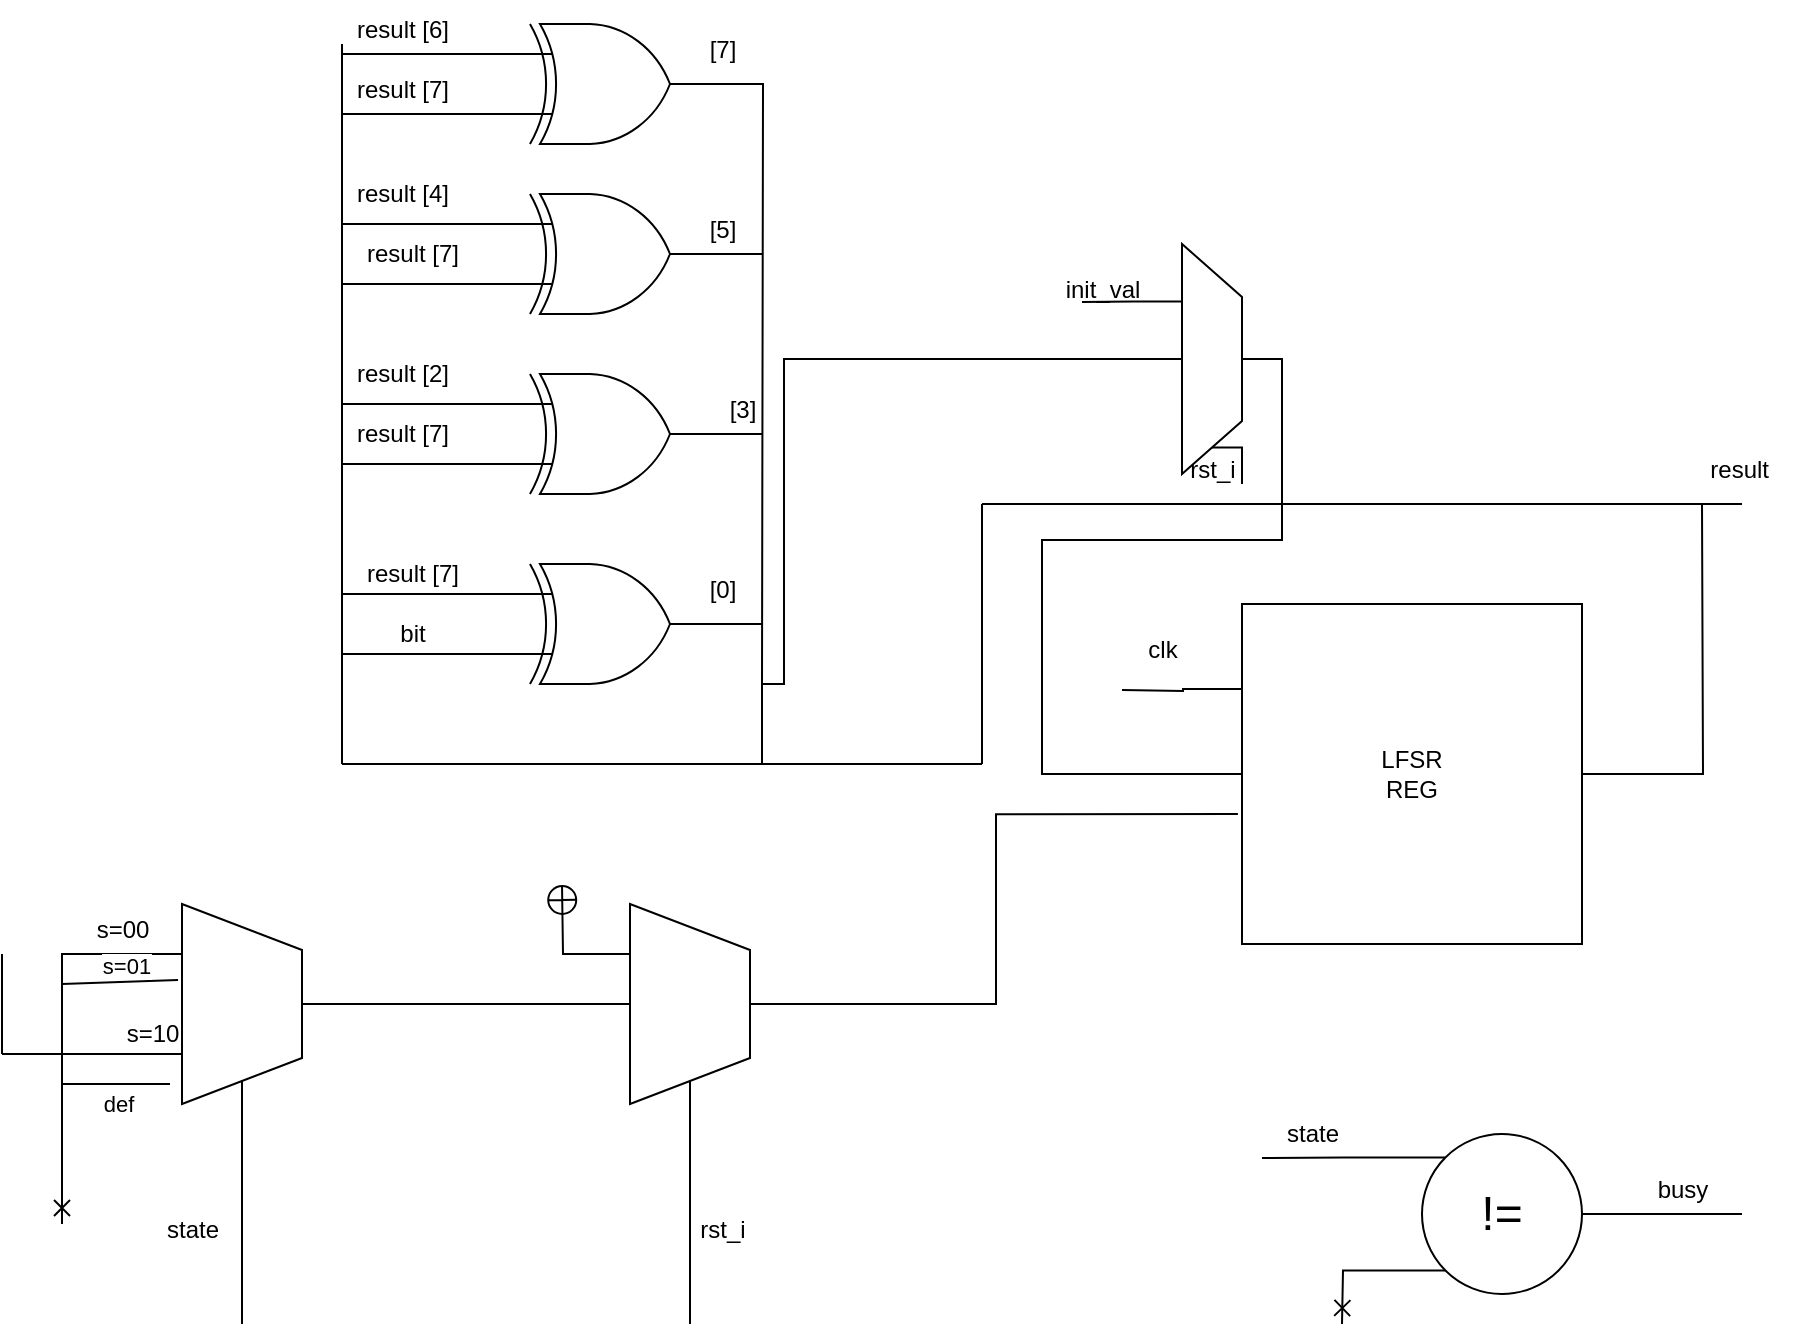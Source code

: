 <mxfile version="24.3.1" type="device">
  <diagram name="Page-1" id="SIS5atCp7man-q0kGYwl">
    <mxGraphModel dx="1244" dy="1573" grid="1" gridSize="10" guides="1" tooltips="1" connect="1" arrows="1" fold="1" page="1" pageScale="1" pageWidth="827" pageHeight="1169" math="0" shadow="0">
      <root>
        <mxCell id="0" />
        <mxCell id="1" parent="0" />
        <mxCell id="IWL3MhpoUM7EPWfEc5eh-1" style="edgeStyle=orthogonalEdgeStyle;rounded=0;orthogonalLoop=1;jettySize=auto;html=1;exitX=0;exitY=0.5;exitDx=0;exitDy=0;endArrow=none;endFill=0;" edge="1" parent="1" source="IWL3MhpoUM7EPWfEc5eh-5">
          <mxGeometry relative="1" as="geometry">
            <mxPoint x="190" y="640" as="targetPoint" />
          </mxGeometry>
        </mxCell>
        <mxCell id="IWL3MhpoUM7EPWfEc5eh-2" style="edgeStyle=orthogonalEdgeStyle;rounded=0;orthogonalLoop=1;jettySize=auto;html=1;exitX=0.5;exitY=1;exitDx=0;exitDy=0;entryX=0.5;entryY=0;entryDx=0;entryDy=0;endArrow=none;endFill=0;" edge="1" parent="1" source="IWL3MhpoUM7EPWfEc5eh-5" target="IWL3MhpoUM7EPWfEc5eh-8">
          <mxGeometry relative="1" as="geometry" />
        </mxCell>
        <mxCell id="IWL3MhpoUM7EPWfEc5eh-4" style="edgeStyle=orthogonalEdgeStyle;rounded=0;orthogonalLoop=1;jettySize=auto;html=1;exitX=0.25;exitY=0;exitDx=0;exitDy=0;endArrow=none;endFill=0;" edge="1" parent="1" source="IWL3MhpoUM7EPWfEc5eh-5">
          <mxGeometry relative="1" as="geometry">
            <mxPoint x="70" y="505" as="targetPoint" />
          </mxGeometry>
        </mxCell>
        <mxCell id="IWL3MhpoUM7EPWfEc5eh-5" value="" style="verticalLabelPosition=middle;verticalAlign=middle;html=1;shape=trapezoid;perimeter=trapezoidPerimeter;whiteSpace=wrap;size=0.23;arcSize=10;flipV=1;labelPosition=center;align=center;rotation=-90;" vertex="1" parent="1">
          <mxGeometry x="140" y="450" width="100" height="60" as="geometry" />
        </mxCell>
        <mxCell id="IWL3MhpoUM7EPWfEc5eh-6" style="edgeStyle=orthogonalEdgeStyle;rounded=0;orthogonalLoop=1;jettySize=auto;html=1;exitX=0;exitY=0.5;exitDx=0;exitDy=0;endArrow=none;endFill=0;" edge="1" parent="1" source="IWL3MhpoUM7EPWfEc5eh-8">
          <mxGeometry relative="1" as="geometry">
            <mxPoint x="414" y="640" as="targetPoint" />
          </mxGeometry>
        </mxCell>
        <mxCell id="IWL3MhpoUM7EPWfEc5eh-7" style="edgeStyle=orthogonalEdgeStyle;rounded=0;orthogonalLoop=1;jettySize=auto;html=1;exitX=0.75;exitY=0;exitDx=0;exitDy=0;endArrow=circlePlus;endFill=0;" edge="1" parent="1" source="IWL3MhpoUM7EPWfEc5eh-8">
          <mxGeometry relative="1" as="geometry">
            <mxPoint x="350" y="420" as="targetPoint" />
          </mxGeometry>
        </mxCell>
        <mxCell id="IWL3MhpoUM7EPWfEc5eh-8" value="" style="verticalLabelPosition=middle;verticalAlign=middle;html=1;shape=trapezoid;perimeter=trapezoidPerimeter;whiteSpace=wrap;size=0.23;arcSize=10;flipV=1;labelPosition=center;align=center;rotation=-90;" vertex="1" parent="1">
          <mxGeometry x="364" y="450" width="100" height="60" as="geometry" />
        </mxCell>
        <mxCell id="IWL3MhpoUM7EPWfEc5eh-9" style="edgeStyle=orthogonalEdgeStyle;rounded=0;orthogonalLoop=1;jettySize=auto;html=1;entryX=0;entryY=0.5;entryDx=0;entryDy=0;endArrow=none;endFill=0;exitX=0.5;exitY=1;exitDx=0;exitDy=0;" edge="1" parent="1" source="IWL3MhpoUM7EPWfEc5eh-12" target="IWL3MhpoUM7EPWfEc5eh-15">
          <mxGeometry relative="1" as="geometry">
            <Array as="points">
              <mxPoint x="710" y="158" />
              <mxPoint x="710" y="248" />
              <mxPoint x="590" y="248" />
              <mxPoint x="590" y="365" />
            </Array>
          </mxGeometry>
        </mxCell>
        <mxCell id="IWL3MhpoUM7EPWfEc5eh-10" style="edgeStyle=orthogonalEdgeStyle;rounded=0;orthogonalLoop=1;jettySize=auto;html=1;exitX=0.5;exitY=0;exitDx=0;exitDy=0;endArrow=none;endFill=0;" edge="1" parent="1" source="IWL3MhpoUM7EPWfEc5eh-12">
          <mxGeometry relative="1" as="geometry">
            <mxPoint x="460" y="320" as="targetPoint" />
            <Array as="points">
              <mxPoint x="461" y="158" />
            </Array>
          </mxGeometry>
        </mxCell>
        <mxCell id="IWL3MhpoUM7EPWfEc5eh-11" style="edgeStyle=orthogonalEdgeStyle;rounded=0;orthogonalLoop=1;jettySize=auto;html=1;exitX=0.75;exitY=0;exitDx=0;exitDy=0;endArrow=none;endFill=0;" edge="1" parent="1" source="IWL3MhpoUM7EPWfEc5eh-12">
          <mxGeometry relative="1" as="geometry">
            <mxPoint x="610" y="129" as="targetPoint" />
          </mxGeometry>
        </mxCell>
        <mxCell id="IWL3MhpoUM7EPWfEc5eh-58" style="edgeStyle=orthogonalEdgeStyle;rounded=0;orthogonalLoop=1;jettySize=auto;html=1;exitX=0;exitY=0.5;exitDx=0;exitDy=0;endArrow=none;endFill=0;" edge="1" parent="1" source="IWL3MhpoUM7EPWfEc5eh-12">
          <mxGeometry relative="1" as="geometry">
            <mxPoint x="690" y="220" as="targetPoint" />
          </mxGeometry>
        </mxCell>
        <mxCell id="IWL3MhpoUM7EPWfEc5eh-12" value="" style="verticalLabelPosition=middle;verticalAlign=middle;html=1;shape=trapezoid;perimeter=trapezoidPerimeter;whiteSpace=wrap;size=0.23;arcSize=10;flipV=1;labelPosition=center;align=center;rotation=-90;" vertex="1" parent="1">
          <mxGeometry x="617.5" y="142.5" width="115" height="30" as="geometry" />
        </mxCell>
        <mxCell id="IWL3MhpoUM7EPWfEc5eh-13" style="edgeStyle=orthogonalEdgeStyle;rounded=0;orthogonalLoop=1;jettySize=auto;html=1;exitX=0;exitY=0.25;exitDx=0;exitDy=0;endArrow=none;endFill=0;" edge="1" parent="1" source="IWL3MhpoUM7EPWfEc5eh-15">
          <mxGeometry relative="1" as="geometry">
            <mxPoint x="630" y="323" as="targetPoint" />
          </mxGeometry>
        </mxCell>
        <mxCell id="IWL3MhpoUM7EPWfEc5eh-14" style="edgeStyle=orthogonalEdgeStyle;rounded=0;orthogonalLoop=1;jettySize=auto;html=1;exitX=1;exitY=0.5;exitDx=0;exitDy=0;endArrow=none;endFill=0;" edge="1" parent="1" source="IWL3MhpoUM7EPWfEc5eh-15">
          <mxGeometry relative="1" as="geometry">
            <mxPoint x="920" y="230" as="targetPoint" />
          </mxGeometry>
        </mxCell>
        <mxCell id="IWL3MhpoUM7EPWfEc5eh-15" value="LFSR&lt;div&gt;REG&lt;/div&gt;" style="whiteSpace=wrap;html=1;aspect=fixed;" vertex="1" parent="1">
          <mxGeometry x="690" y="280" width="170" height="170" as="geometry" />
        </mxCell>
        <mxCell id="IWL3MhpoUM7EPWfEc5eh-16" style="edgeStyle=orthogonalEdgeStyle;rounded=0;orthogonalLoop=1;jettySize=auto;html=1;exitX=1;exitY=0.5;exitDx=0;exitDy=0;exitPerimeter=0;endArrow=none;endFill=0;" edge="1" parent="1" source="IWL3MhpoUM7EPWfEc5eh-19">
          <mxGeometry relative="1" as="geometry">
            <mxPoint x="450" y="105" as="targetPoint" />
          </mxGeometry>
        </mxCell>
        <mxCell id="IWL3MhpoUM7EPWfEc5eh-17" style="edgeStyle=orthogonalEdgeStyle;rounded=0;orthogonalLoop=1;jettySize=auto;html=1;exitX=0;exitY=0.25;exitDx=0;exitDy=0;exitPerimeter=0;endArrow=none;endFill=0;" edge="1" parent="1" source="IWL3MhpoUM7EPWfEc5eh-19">
          <mxGeometry relative="1" as="geometry">
            <mxPoint x="240" y="90" as="targetPoint" />
          </mxGeometry>
        </mxCell>
        <mxCell id="IWL3MhpoUM7EPWfEc5eh-18" style="edgeStyle=orthogonalEdgeStyle;rounded=0;orthogonalLoop=1;jettySize=auto;html=1;exitX=0;exitY=0.75;exitDx=0;exitDy=0;exitPerimeter=0;endArrow=none;endFill=0;" edge="1" parent="1" source="IWL3MhpoUM7EPWfEc5eh-19">
          <mxGeometry relative="1" as="geometry">
            <mxPoint x="240" y="120" as="targetPoint" />
          </mxGeometry>
        </mxCell>
        <mxCell id="IWL3MhpoUM7EPWfEc5eh-19" value="" style="verticalLabelPosition=bottom;shadow=0;dashed=0;align=center;html=1;verticalAlign=top;shape=mxgraph.electrical.logic_gates.logic_gate;operation=xor;" vertex="1" parent="1">
          <mxGeometry x="324" y="75" width="100" height="60" as="geometry" />
        </mxCell>
        <mxCell id="IWL3MhpoUM7EPWfEc5eh-20" style="edgeStyle=orthogonalEdgeStyle;rounded=0;orthogonalLoop=1;jettySize=auto;html=1;exitX=1;exitY=0.5;exitDx=0;exitDy=0;exitPerimeter=0;endArrow=none;endFill=0;" edge="1" parent="1" source="IWL3MhpoUM7EPWfEc5eh-23">
          <mxGeometry relative="1" as="geometry">
            <mxPoint x="450" y="320" as="targetPoint" />
          </mxGeometry>
        </mxCell>
        <mxCell id="IWL3MhpoUM7EPWfEc5eh-21" style="edgeStyle=orthogonalEdgeStyle;rounded=0;orthogonalLoop=1;jettySize=auto;html=1;exitX=0;exitY=0.25;exitDx=0;exitDy=0;exitPerimeter=0;endArrow=none;endFill=0;" edge="1" parent="1" source="IWL3MhpoUM7EPWfEc5eh-23">
          <mxGeometry relative="1" as="geometry">
            <mxPoint x="240" y="5" as="targetPoint" />
          </mxGeometry>
        </mxCell>
        <mxCell id="IWL3MhpoUM7EPWfEc5eh-22" style="edgeStyle=orthogonalEdgeStyle;rounded=0;orthogonalLoop=1;jettySize=auto;html=1;exitX=0;exitY=0.75;exitDx=0;exitDy=0;exitPerimeter=0;endArrow=none;endFill=0;" edge="1" parent="1" source="IWL3MhpoUM7EPWfEc5eh-23">
          <mxGeometry relative="1" as="geometry">
            <mxPoint x="240" y="35" as="targetPoint" />
          </mxGeometry>
        </mxCell>
        <mxCell id="IWL3MhpoUM7EPWfEc5eh-23" value="" style="verticalLabelPosition=bottom;shadow=0;dashed=0;align=center;html=1;verticalAlign=top;shape=mxgraph.electrical.logic_gates.logic_gate;operation=xor;" vertex="1" parent="1">
          <mxGeometry x="324" y="-10" width="100" height="60" as="geometry" />
        </mxCell>
        <mxCell id="IWL3MhpoUM7EPWfEc5eh-24" style="edgeStyle=orthogonalEdgeStyle;rounded=0;orthogonalLoop=1;jettySize=auto;html=1;exitX=1;exitY=0.5;exitDx=0;exitDy=0;exitPerimeter=0;endArrow=none;endFill=0;" edge="1" parent="1" source="IWL3MhpoUM7EPWfEc5eh-27">
          <mxGeometry relative="1" as="geometry">
            <mxPoint x="450" y="195" as="targetPoint" />
          </mxGeometry>
        </mxCell>
        <mxCell id="IWL3MhpoUM7EPWfEc5eh-25" style="edgeStyle=orthogonalEdgeStyle;rounded=0;orthogonalLoop=1;jettySize=auto;html=1;exitX=0;exitY=0.25;exitDx=0;exitDy=0;exitPerimeter=0;endArrow=none;endFill=0;" edge="1" parent="1" source="IWL3MhpoUM7EPWfEc5eh-27">
          <mxGeometry relative="1" as="geometry">
            <mxPoint x="240" y="180" as="targetPoint" />
          </mxGeometry>
        </mxCell>
        <mxCell id="IWL3MhpoUM7EPWfEc5eh-26" style="edgeStyle=orthogonalEdgeStyle;rounded=0;orthogonalLoop=1;jettySize=auto;html=1;exitX=0;exitY=0.75;exitDx=0;exitDy=0;exitPerimeter=0;endArrow=none;endFill=0;" edge="1" parent="1" source="IWL3MhpoUM7EPWfEc5eh-27">
          <mxGeometry relative="1" as="geometry">
            <mxPoint x="240" y="210" as="targetPoint" />
          </mxGeometry>
        </mxCell>
        <mxCell id="IWL3MhpoUM7EPWfEc5eh-27" value="" style="verticalLabelPosition=bottom;shadow=0;dashed=0;align=center;html=1;verticalAlign=top;shape=mxgraph.electrical.logic_gates.logic_gate;operation=xor;" vertex="1" parent="1">
          <mxGeometry x="324" y="165" width="100" height="60" as="geometry" />
        </mxCell>
        <mxCell id="IWL3MhpoUM7EPWfEc5eh-28" style="edgeStyle=orthogonalEdgeStyle;rounded=0;orthogonalLoop=1;jettySize=auto;html=1;exitX=1;exitY=0.5;exitDx=0;exitDy=0;exitPerimeter=0;endArrow=none;endFill=0;" edge="1" parent="1" source="IWL3MhpoUM7EPWfEc5eh-31">
          <mxGeometry relative="1" as="geometry">
            <mxPoint x="450" y="290" as="targetPoint" />
          </mxGeometry>
        </mxCell>
        <mxCell id="IWL3MhpoUM7EPWfEc5eh-29" style="edgeStyle=orthogonalEdgeStyle;rounded=0;orthogonalLoop=1;jettySize=auto;html=1;exitX=0;exitY=0.25;exitDx=0;exitDy=0;exitPerimeter=0;endArrow=none;endFill=0;" edge="1" parent="1" source="IWL3MhpoUM7EPWfEc5eh-31">
          <mxGeometry relative="1" as="geometry">
            <mxPoint x="240" y="275" as="targetPoint" />
          </mxGeometry>
        </mxCell>
        <mxCell id="IWL3MhpoUM7EPWfEc5eh-30" style="edgeStyle=orthogonalEdgeStyle;rounded=0;orthogonalLoop=1;jettySize=auto;html=1;exitX=0;exitY=0.75;exitDx=0;exitDy=0;exitPerimeter=0;endArrow=none;endFill=0;" edge="1" parent="1" source="IWL3MhpoUM7EPWfEc5eh-31">
          <mxGeometry relative="1" as="geometry">
            <mxPoint x="240" y="305" as="targetPoint" />
          </mxGeometry>
        </mxCell>
        <mxCell id="IWL3MhpoUM7EPWfEc5eh-31" value="" style="verticalLabelPosition=bottom;shadow=0;dashed=0;align=center;html=1;verticalAlign=top;shape=mxgraph.electrical.logic_gates.logic_gate;operation=xor;" vertex="1" parent="1">
          <mxGeometry x="324" y="260" width="100" height="60" as="geometry" />
        </mxCell>
        <mxCell id="IWL3MhpoUM7EPWfEc5eh-36" value="state" style="text;html=1;align=center;verticalAlign=middle;resizable=0;points=[];autosize=1;strokeColor=none;fillColor=none;" vertex="1" parent="1">
          <mxGeometry x="140" y="578" width="50" height="30" as="geometry" />
        </mxCell>
        <mxCell id="IWL3MhpoUM7EPWfEc5eh-37" style="edgeStyle=orthogonalEdgeStyle;rounded=0;orthogonalLoop=1;jettySize=auto;html=1;exitX=0.5;exitY=1;exitDx=0;exitDy=0;entryX=-0.012;entryY=0.618;entryDx=0;entryDy=0;entryPerimeter=0;endArrow=none;endFill=0;" edge="1" parent="1" source="IWL3MhpoUM7EPWfEc5eh-8" target="IWL3MhpoUM7EPWfEc5eh-15">
          <mxGeometry relative="1" as="geometry" />
        </mxCell>
        <mxCell id="IWL3MhpoUM7EPWfEc5eh-38" value="clk" style="text;html=1;align=center;verticalAlign=middle;resizable=0;points=[];autosize=1;strokeColor=none;fillColor=none;" vertex="1" parent="1">
          <mxGeometry x="630" y="288" width="40" height="30" as="geometry" />
        </mxCell>
        <mxCell id="IWL3MhpoUM7EPWfEc5eh-39" value="" style="endArrow=none;html=1;rounded=0;" edge="1" parent="1">
          <mxGeometry width="50" height="50" relative="1" as="geometry">
            <mxPoint x="450" y="320" as="sourcePoint" />
            <mxPoint x="460" y="320" as="targetPoint" />
          </mxGeometry>
        </mxCell>
        <mxCell id="IWL3MhpoUM7EPWfEc5eh-40" value="init_val" style="text;html=1;align=center;verticalAlign=middle;resizable=0;points=[];autosize=1;strokeColor=none;fillColor=none;" vertex="1" parent="1">
          <mxGeometry x="590" y="108" width="60" height="30" as="geometry" />
        </mxCell>
        <mxCell id="IWL3MhpoUM7EPWfEc5eh-41" value="" style="endArrow=none;html=1;rounded=0;" edge="1" parent="1">
          <mxGeometry width="50" height="50" relative="1" as="geometry">
            <mxPoint x="240" y="360" as="sourcePoint" />
            <mxPoint x="240" as="targetPoint" />
          </mxGeometry>
        </mxCell>
        <mxCell id="IWL3MhpoUM7EPWfEc5eh-42" value="" style="endArrow=none;html=1;rounded=0;" edge="1" parent="1">
          <mxGeometry width="50" height="50" relative="1" as="geometry">
            <mxPoint x="240" y="360" as="sourcePoint" />
            <mxPoint x="560" y="360" as="targetPoint" />
          </mxGeometry>
        </mxCell>
        <mxCell id="IWL3MhpoUM7EPWfEc5eh-43" value="" style="endArrow=none;html=1;rounded=0;" edge="1" parent="1">
          <mxGeometry width="50" height="50" relative="1" as="geometry">
            <mxPoint x="560" y="230" as="sourcePoint" />
            <mxPoint x="560" y="360" as="targetPoint" />
          </mxGeometry>
        </mxCell>
        <mxCell id="IWL3MhpoUM7EPWfEc5eh-44" value="" style="endArrow=none;html=1;rounded=0;" edge="1" parent="1">
          <mxGeometry width="50" height="50" relative="1" as="geometry">
            <mxPoint x="940" y="230" as="sourcePoint" />
            <mxPoint x="560" y="230" as="targetPoint" />
          </mxGeometry>
        </mxCell>
        <mxCell id="IWL3MhpoUM7EPWfEc5eh-45" value="result&amp;nbsp;" style="text;html=1;align=center;verticalAlign=middle;resizable=0;points=[];autosize=1;strokeColor=none;fillColor=none;" vertex="1" parent="1">
          <mxGeometry x="910" y="198" width="60" height="30" as="geometry" />
        </mxCell>
        <mxCell id="IWL3MhpoUM7EPWfEc5eh-46" value="[7]" style="text;html=1;align=center;verticalAlign=middle;resizable=0;points=[];autosize=1;strokeColor=none;fillColor=none;" vertex="1" parent="1">
          <mxGeometry x="410" y="-12" width="40" height="30" as="geometry" />
        </mxCell>
        <mxCell id="IWL3MhpoUM7EPWfEc5eh-47" value="[5]" style="text;html=1;align=center;verticalAlign=middle;resizable=0;points=[];autosize=1;strokeColor=none;fillColor=none;" vertex="1" parent="1">
          <mxGeometry x="410" y="78" width="40" height="30" as="geometry" />
        </mxCell>
        <mxCell id="IWL3MhpoUM7EPWfEc5eh-48" value="[3]" style="text;html=1;align=center;verticalAlign=middle;resizable=0;points=[];autosize=1;strokeColor=none;fillColor=none;" vertex="1" parent="1">
          <mxGeometry x="420" y="168" width="40" height="30" as="geometry" />
        </mxCell>
        <mxCell id="IWL3MhpoUM7EPWfEc5eh-49" value="[0]" style="text;html=1;align=center;verticalAlign=middle;resizable=0;points=[];autosize=1;strokeColor=none;fillColor=none;" vertex="1" parent="1">
          <mxGeometry x="410" y="258" width="40" height="30" as="geometry" />
        </mxCell>
        <mxCell id="IWL3MhpoUM7EPWfEc5eh-50" value="result [6]" style="text;html=1;align=center;verticalAlign=middle;resizable=0;points=[];autosize=1;strokeColor=none;fillColor=none;" vertex="1" parent="1">
          <mxGeometry x="235" y="-22" width="70" height="30" as="geometry" />
        </mxCell>
        <mxCell id="IWL3MhpoUM7EPWfEc5eh-51" value="result [7]" style="text;html=1;align=center;verticalAlign=middle;resizable=0;points=[];autosize=1;strokeColor=none;fillColor=none;" vertex="1" parent="1">
          <mxGeometry x="235" y="8" width="70" height="30" as="geometry" />
        </mxCell>
        <mxCell id="IWL3MhpoUM7EPWfEc5eh-52" value="result [4]" style="text;html=1;align=center;verticalAlign=middle;resizable=0;points=[];autosize=1;strokeColor=none;fillColor=none;" vertex="1" parent="1">
          <mxGeometry x="235" y="60" width="70" height="30" as="geometry" />
        </mxCell>
        <mxCell id="IWL3MhpoUM7EPWfEc5eh-53" value="result [7]" style="text;html=1;align=center;verticalAlign=middle;resizable=0;points=[];autosize=1;strokeColor=none;fillColor=none;" vertex="1" parent="1">
          <mxGeometry x="240" y="90" width="70" height="30" as="geometry" />
        </mxCell>
        <mxCell id="IWL3MhpoUM7EPWfEc5eh-54" value="result [2]" style="text;html=1;align=center;verticalAlign=middle;resizable=0;points=[];autosize=1;strokeColor=none;fillColor=none;" vertex="1" parent="1">
          <mxGeometry x="235" y="150" width="70" height="30" as="geometry" />
        </mxCell>
        <mxCell id="IWL3MhpoUM7EPWfEc5eh-55" value="result [7]" style="text;html=1;align=center;verticalAlign=middle;resizable=0;points=[];autosize=1;strokeColor=none;fillColor=none;" vertex="1" parent="1">
          <mxGeometry x="235" y="180" width="70" height="30" as="geometry" />
        </mxCell>
        <mxCell id="IWL3MhpoUM7EPWfEc5eh-56" value="result [7]" style="text;html=1;align=center;verticalAlign=middle;resizable=0;points=[];autosize=1;strokeColor=none;fillColor=none;" vertex="1" parent="1">
          <mxGeometry x="240" y="250" width="70" height="30" as="geometry" />
        </mxCell>
        <mxCell id="IWL3MhpoUM7EPWfEc5eh-57" value="bit" style="text;html=1;align=center;verticalAlign=middle;resizable=0;points=[];autosize=1;strokeColor=none;fillColor=none;" vertex="1" parent="1">
          <mxGeometry x="255" y="280" width="40" height="30" as="geometry" />
        </mxCell>
        <mxCell id="IWL3MhpoUM7EPWfEc5eh-59" value="rst_i" style="text;html=1;align=center;verticalAlign=middle;resizable=0;points=[];autosize=1;strokeColor=none;fillColor=none;" vertex="1" parent="1">
          <mxGeometry x="650" y="198" width="50" height="30" as="geometry" />
        </mxCell>
        <mxCell id="IWL3MhpoUM7EPWfEc5eh-60" value="" style="endArrow=none;html=1;rounded=0;" edge="1" parent="1">
          <mxGeometry width="50" height="50" relative="1" as="geometry">
            <mxPoint x="450" y="360" as="sourcePoint" />
            <mxPoint x="450" y="320" as="targetPoint" />
          </mxGeometry>
        </mxCell>
        <mxCell id="IWL3MhpoUM7EPWfEc5eh-61" value="rst_i" style="text;html=1;align=center;verticalAlign=middle;resizable=0;points=[];autosize=1;strokeColor=none;fillColor=none;" vertex="1" parent="1">
          <mxGeometry x="405" y="578" width="50" height="30" as="geometry" />
        </mxCell>
        <mxCell id="IWL3MhpoUM7EPWfEc5eh-62" value="" style="endArrow=none;html=1;rounded=0;" edge="1" parent="1">
          <mxGeometry width="50" height="50" relative="1" as="geometry">
            <mxPoint x="70" y="505" as="sourcePoint" />
            <mxPoint x="70" y="455" as="targetPoint" />
          </mxGeometry>
        </mxCell>
        <mxCell id="IWL3MhpoUM7EPWfEc5eh-63" value="" style="endArrow=none;html=1;rounded=0;entryX=0.75;entryY=0;entryDx=0;entryDy=0;endFill=0;startArrow=cross;startFill=0;" edge="1" parent="1" target="IWL3MhpoUM7EPWfEc5eh-5">
          <mxGeometry width="50" height="50" relative="1" as="geometry">
            <mxPoint x="100" y="590" as="sourcePoint" />
            <mxPoint x="360" y="450" as="targetPoint" />
            <Array as="points">
              <mxPoint x="100" y="455" />
            </Array>
          </mxGeometry>
        </mxCell>
        <mxCell id="IWL3MhpoUM7EPWfEc5eh-64" value="" style="endArrow=none;html=1;rounded=0;entryX=0.1;entryY=1.1;entryDx=0;entryDy=0;entryPerimeter=0;" edge="1" parent="1" target="IWL3MhpoUM7EPWfEc5eh-5">
          <mxGeometry width="50" height="50" relative="1" as="geometry">
            <mxPoint x="100" y="520" as="sourcePoint" />
            <mxPoint x="360" y="450" as="targetPoint" />
          </mxGeometry>
        </mxCell>
        <mxCell id="IWL3MhpoUM7EPWfEc5eh-65" value="def" style="edgeLabel;html=1;align=center;verticalAlign=middle;resizable=0;points=[];" vertex="1" connectable="0" parent="IWL3MhpoUM7EPWfEc5eh-64">
          <mxGeometry x="0.038" y="-5" relative="1" as="geometry">
            <mxPoint y="5" as="offset" />
          </mxGeometry>
        </mxCell>
        <mxCell id="IWL3MhpoUM7EPWfEc5eh-66" value="s=10" style="text;html=1;align=center;verticalAlign=middle;resizable=0;points=[];autosize=1;strokeColor=none;fillColor=none;" vertex="1" parent="1">
          <mxGeometry x="120" y="480" width="50" height="30" as="geometry" />
        </mxCell>
        <mxCell id="IWL3MhpoUM7EPWfEc5eh-67" value="s=00" style="text;html=1;align=center;verticalAlign=middle;resizable=0;points=[];autosize=1;strokeColor=none;fillColor=none;" vertex="1" parent="1">
          <mxGeometry x="105" y="428" width="50" height="30" as="geometry" />
        </mxCell>
        <mxCell id="IWL3MhpoUM7EPWfEc5eh-68" value="" style="endArrow=none;html=1;rounded=0;entryX=0.62;entryY=1.033;entryDx=0;entryDy=0;entryPerimeter=0;" edge="1" parent="1" target="IWL3MhpoUM7EPWfEc5eh-5">
          <mxGeometry width="50" height="50" relative="1" as="geometry">
            <mxPoint x="100" y="470" as="sourcePoint" />
            <mxPoint x="360" y="440" as="targetPoint" />
          </mxGeometry>
        </mxCell>
        <mxCell id="IWL3MhpoUM7EPWfEc5eh-69" value="s=01" style="edgeLabel;html=1;align=center;verticalAlign=middle;resizable=0;points=[];" vertex="1" connectable="0" parent="IWL3MhpoUM7EPWfEc5eh-68">
          <mxGeometry x="0.113" y="8" relative="1" as="geometry">
            <mxPoint as="offset" />
          </mxGeometry>
        </mxCell>
        <mxCell id="IWL3MhpoUM7EPWfEc5eh-71" style="edgeStyle=orthogonalEdgeStyle;rounded=0;orthogonalLoop=1;jettySize=auto;html=1;exitX=1;exitY=0.5;exitDx=0;exitDy=0;endArrow=none;endFill=0;" edge="1" parent="1" source="IWL3MhpoUM7EPWfEc5eh-70">
          <mxGeometry relative="1" as="geometry">
            <mxPoint x="940" y="585" as="targetPoint" />
          </mxGeometry>
        </mxCell>
        <mxCell id="IWL3MhpoUM7EPWfEc5eh-72" style="edgeStyle=orthogonalEdgeStyle;rounded=0;orthogonalLoop=1;jettySize=auto;html=1;exitX=0;exitY=0;exitDx=0;exitDy=0;endArrow=none;endFill=0;" edge="1" parent="1" source="IWL3MhpoUM7EPWfEc5eh-70">
          <mxGeometry relative="1" as="geometry">
            <mxPoint x="700" y="557" as="targetPoint" />
          </mxGeometry>
        </mxCell>
        <mxCell id="IWL3MhpoUM7EPWfEc5eh-73" style="edgeStyle=orthogonalEdgeStyle;rounded=0;orthogonalLoop=1;jettySize=auto;html=1;exitX=0;exitY=1;exitDx=0;exitDy=0;endArrow=cross;endFill=0;" edge="1" parent="1" source="IWL3MhpoUM7EPWfEc5eh-70">
          <mxGeometry relative="1" as="geometry">
            <mxPoint x="740" y="640" as="targetPoint" />
          </mxGeometry>
        </mxCell>
        <mxCell id="IWL3MhpoUM7EPWfEc5eh-70" value="&lt;font style=&quot;font-size: 24px;&quot;&gt;!=&lt;/font&gt;" style="ellipse;whiteSpace=wrap;html=1;aspect=fixed;" vertex="1" parent="1">
          <mxGeometry x="780" y="545" width="80" height="80" as="geometry" />
        </mxCell>
        <mxCell id="IWL3MhpoUM7EPWfEc5eh-74" value="state" style="text;html=1;align=center;verticalAlign=middle;resizable=0;points=[];autosize=1;strokeColor=none;fillColor=none;" vertex="1" parent="1">
          <mxGeometry x="700" y="530" width="50" height="30" as="geometry" />
        </mxCell>
        <mxCell id="IWL3MhpoUM7EPWfEc5eh-75" value="busy" style="text;html=1;align=center;verticalAlign=middle;resizable=0;points=[];autosize=1;strokeColor=none;fillColor=none;" vertex="1" parent="1">
          <mxGeometry x="885" y="558" width="50" height="30" as="geometry" />
        </mxCell>
      </root>
    </mxGraphModel>
  </diagram>
</mxfile>
